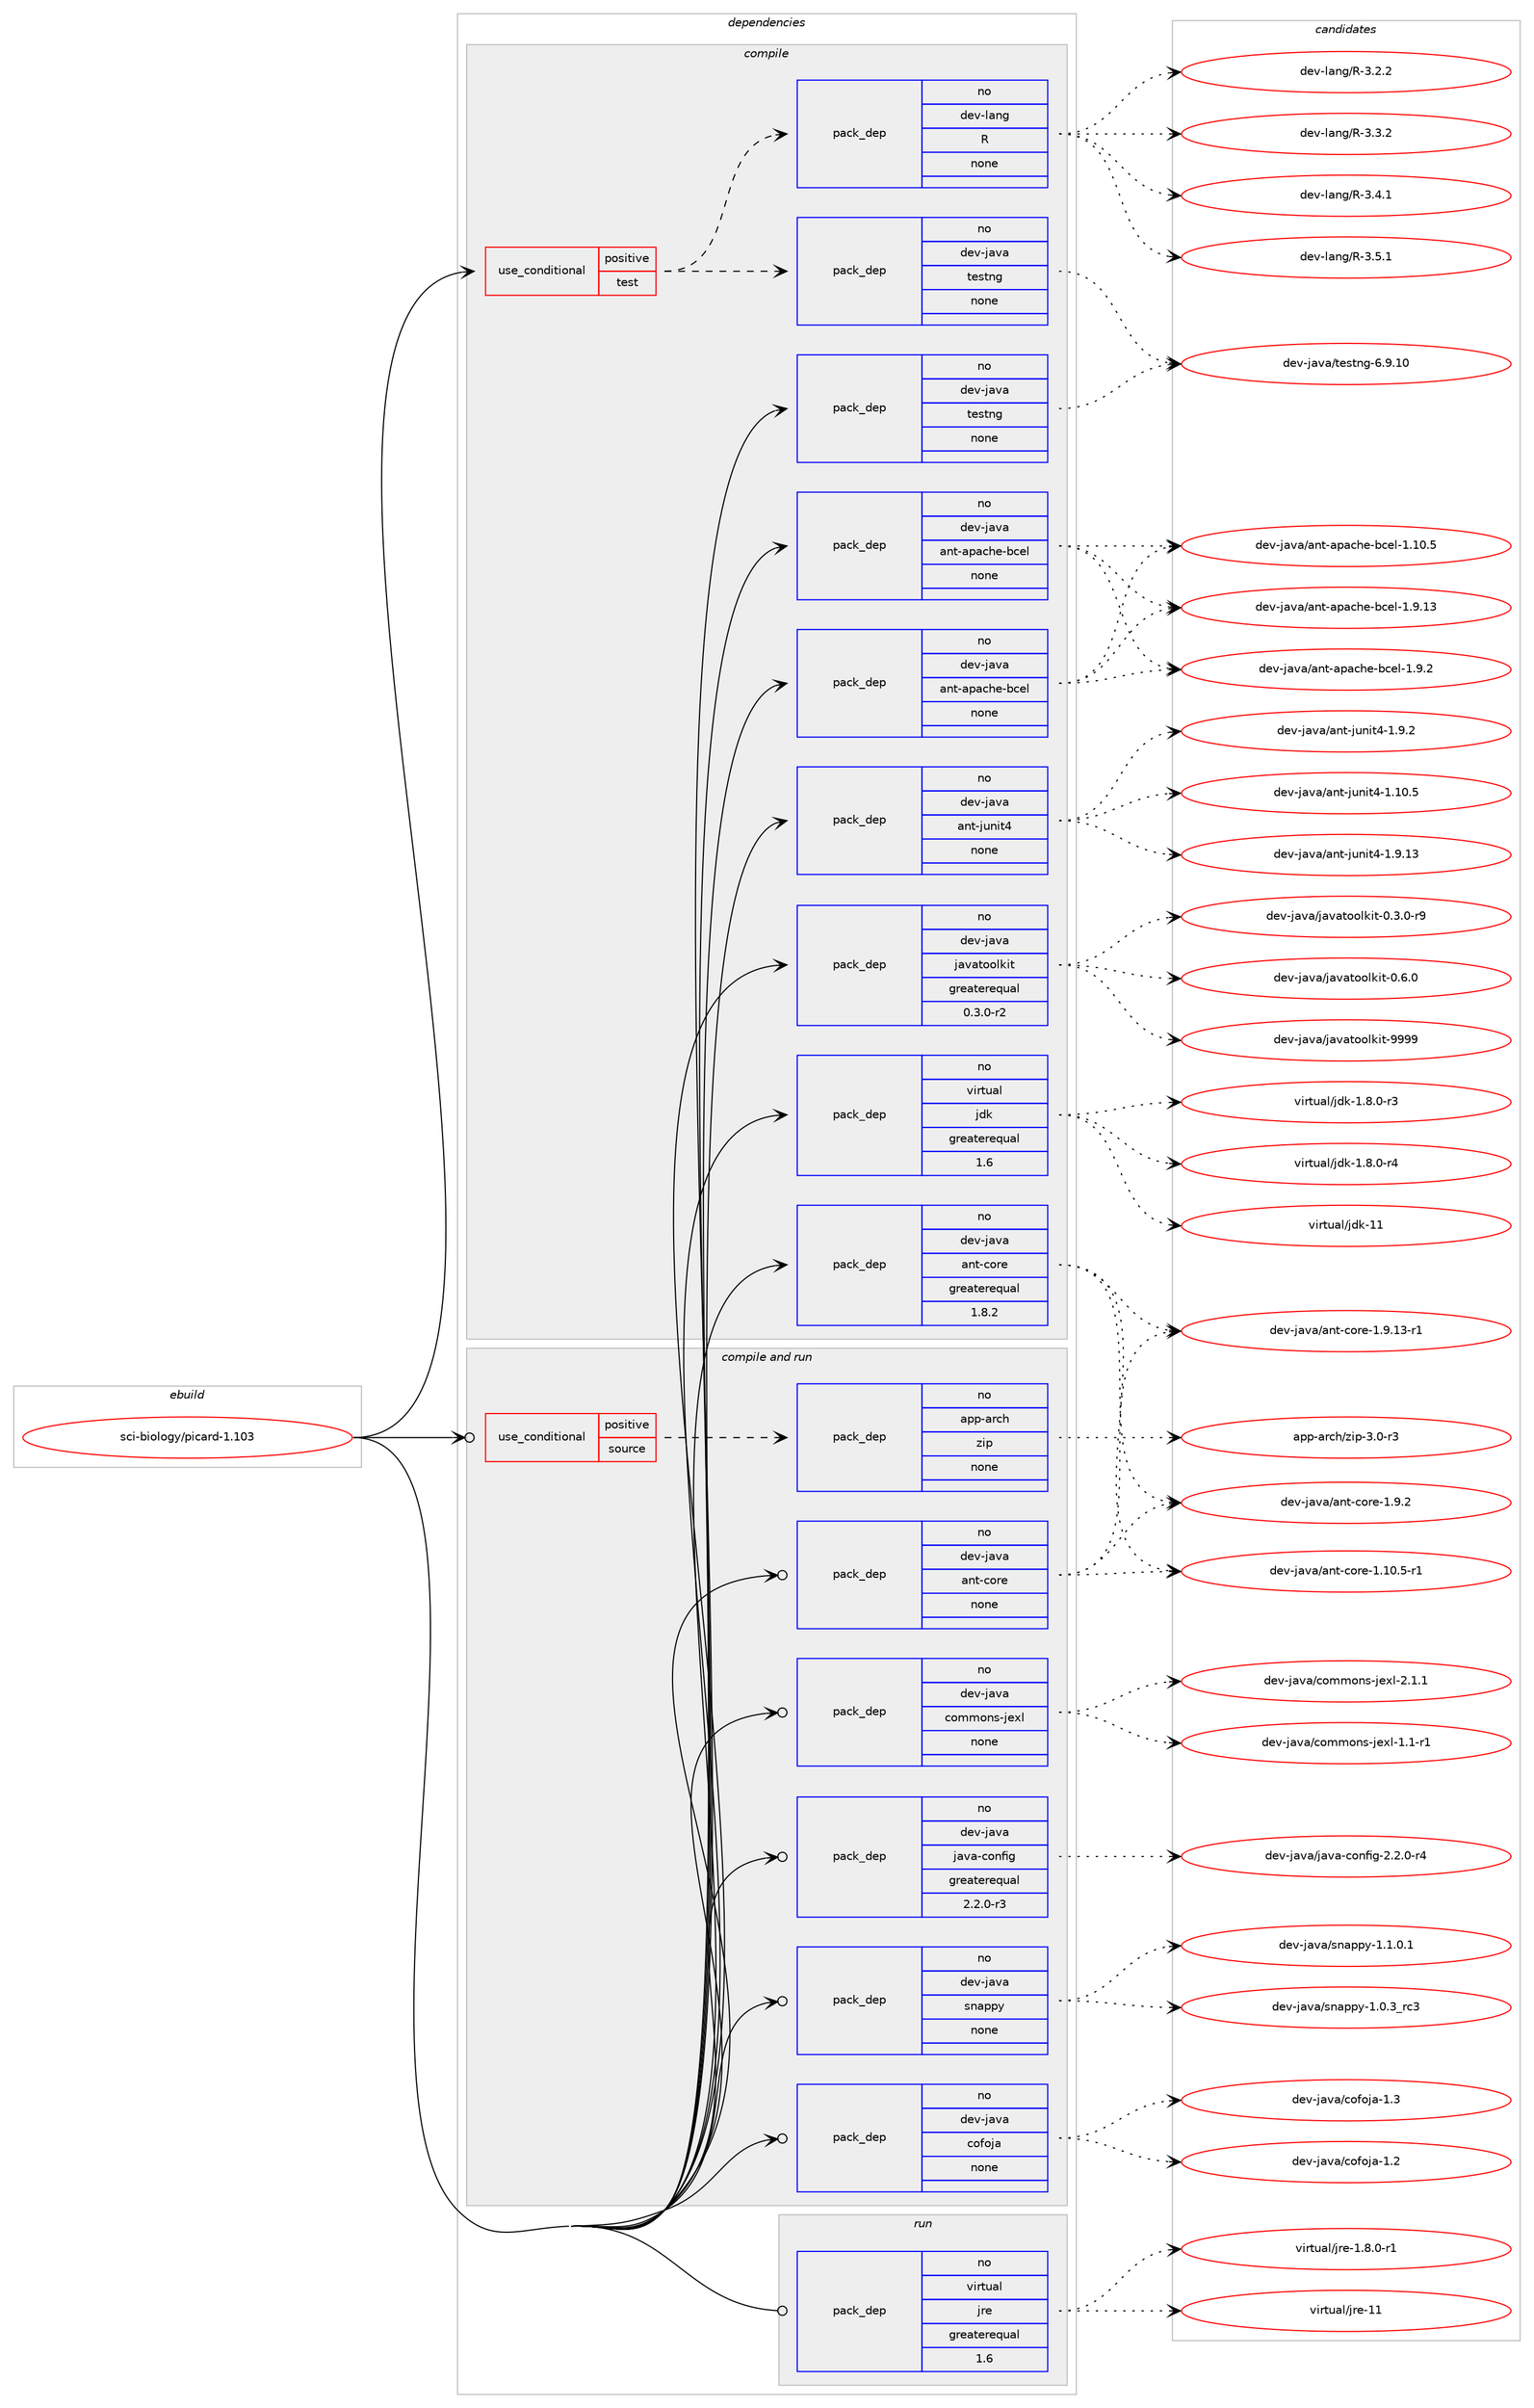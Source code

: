 digraph prolog {

# *************
# Graph options
# *************

newrank=true;
concentrate=true;
compound=true;
graph [rankdir=LR,fontname=Helvetica,fontsize=10,ranksep=1.5];#, ranksep=2.5, nodesep=0.2];
edge  [arrowhead=vee];
node  [fontname=Helvetica,fontsize=10];

# **********
# The ebuild
# **********

subgraph cluster_leftcol {
color=gray;
rank=same;
label=<<i>ebuild</i>>;
id [label="sci-biology/picard-1.103", color=red, width=4, href="../sci-biology/picard-1.103.svg"];
}

# ****************
# The dependencies
# ****************

subgraph cluster_midcol {
color=gray;
label=<<i>dependencies</i>>;
subgraph cluster_compile {
fillcolor="#eeeeee";
style=filled;
label=<<i>compile</i>>;
subgraph cond452168 {
dependency1686773 [label=<<TABLE BORDER="0" CELLBORDER="1" CELLSPACING="0" CELLPADDING="4"><TR><TD ROWSPAN="3" CELLPADDING="10">use_conditional</TD></TR><TR><TD>positive</TD></TR><TR><TD>test</TD></TR></TABLE>>, shape=none, color=red];
subgraph pack1207007 {
dependency1686774 [label=<<TABLE BORDER="0" CELLBORDER="1" CELLSPACING="0" CELLPADDING="4" WIDTH="220"><TR><TD ROWSPAN="6" CELLPADDING="30">pack_dep</TD></TR><TR><TD WIDTH="110">no</TD></TR><TR><TD>dev-java</TD></TR><TR><TD>testng</TD></TR><TR><TD>none</TD></TR><TR><TD></TD></TR></TABLE>>, shape=none, color=blue];
}
dependency1686773:e -> dependency1686774:w [weight=20,style="dashed",arrowhead="vee"];
subgraph pack1207008 {
dependency1686775 [label=<<TABLE BORDER="0" CELLBORDER="1" CELLSPACING="0" CELLPADDING="4" WIDTH="220"><TR><TD ROWSPAN="6" CELLPADDING="30">pack_dep</TD></TR><TR><TD WIDTH="110">no</TD></TR><TR><TD>dev-lang</TD></TR><TR><TD>R</TD></TR><TR><TD>none</TD></TR><TR><TD></TD></TR></TABLE>>, shape=none, color=blue];
}
dependency1686773:e -> dependency1686775:w [weight=20,style="dashed",arrowhead="vee"];
}
id:e -> dependency1686773:w [weight=20,style="solid",arrowhead="vee"];
subgraph pack1207009 {
dependency1686776 [label=<<TABLE BORDER="0" CELLBORDER="1" CELLSPACING="0" CELLPADDING="4" WIDTH="220"><TR><TD ROWSPAN="6" CELLPADDING="30">pack_dep</TD></TR><TR><TD WIDTH="110">no</TD></TR><TR><TD>dev-java</TD></TR><TR><TD>ant-apache-bcel</TD></TR><TR><TD>none</TD></TR><TR><TD></TD></TR></TABLE>>, shape=none, color=blue];
}
id:e -> dependency1686776:w [weight=20,style="solid",arrowhead="vee"];
subgraph pack1207010 {
dependency1686777 [label=<<TABLE BORDER="0" CELLBORDER="1" CELLSPACING="0" CELLPADDING="4" WIDTH="220"><TR><TD ROWSPAN="6" CELLPADDING="30">pack_dep</TD></TR><TR><TD WIDTH="110">no</TD></TR><TR><TD>dev-java</TD></TR><TR><TD>ant-apache-bcel</TD></TR><TR><TD>none</TD></TR><TR><TD></TD></TR></TABLE>>, shape=none, color=blue];
}
id:e -> dependency1686777:w [weight=20,style="solid",arrowhead="vee"];
subgraph pack1207011 {
dependency1686778 [label=<<TABLE BORDER="0" CELLBORDER="1" CELLSPACING="0" CELLPADDING="4" WIDTH="220"><TR><TD ROWSPAN="6" CELLPADDING="30">pack_dep</TD></TR><TR><TD WIDTH="110">no</TD></TR><TR><TD>dev-java</TD></TR><TR><TD>ant-core</TD></TR><TR><TD>greaterequal</TD></TR><TR><TD>1.8.2</TD></TR></TABLE>>, shape=none, color=blue];
}
id:e -> dependency1686778:w [weight=20,style="solid",arrowhead="vee"];
subgraph pack1207012 {
dependency1686779 [label=<<TABLE BORDER="0" CELLBORDER="1" CELLSPACING="0" CELLPADDING="4" WIDTH="220"><TR><TD ROWSPAN="6" CELLPADDING="30">pack_dep</TD></TR><TR><TD WIDTH="110">no</TD></TR><TR><TD>dev-java</TD></TR><TR><TD>ant-junit4</TD></TR><TR><TD>none</TD></TR><TR><TD></TD></TR></TABLE>>, shape=none, color=blue];
}
id:e -> dependency1686779:w [weight=20,style="solid",arrowhead="vee"];
subgraph pack1207013 {
dependency1686780 [label=<<TABLE BORDER="0" CELLBORDER="1" CELLSPACING="0" CELLPADDING="4" WIDTH="220"><TR><TD ROWSPAN="6" CELLPADDING="30">pack_dep</TD></TR><TR><TD WIDTH="110">no</TD></TR><TR><TD>dev-java</TD></TR><TR><TD>javatoolkit</TD></TR><TR><TD>greaterequal</TD></TR><TR><TD>0.3.0-r2</TD></TR></TABLE>>, shape=none, color=blue];
}
id:e -> dependency1686780:w [weight=20,style="solid",arrowhead="vee"];
subgraph pack1207014 {
dependency1686781 [label=<<TABLE BORDER="0" CELLBORDER="1" CELLSPACING="0" CELLPADDING="4" WIDTH="220"><TR><TD ROWSPAN="6" CELLPADDING="30">pack_dep</TD></TR><TR><TD WIDTH="110">no</TD></TR><TR><TD>dev-java</TD></TR><TR><TD>testng</TD></TR><TR><TD>none</TD></TR><TR><TD></TD></TR></TABLE>>, shape=none, color=blue];
}
id:e -> dependency1686781:w [weight=20,style="solid",arrowhead="vee"];
subgraph pack1207015 {
dependency1686782 [label=<<TABLE BORDER="0" CELLBORDER="1" CELLSPACING="0" CELLPADDING="4" WIDTH="220"><TR><TD ROWSPAN="6" CELLPADDING="30">pack_dep</TD></TR><TR><TD WIDTH="110">no</TD></TR><TR><TD>virtual</TD></TR><TR><TD>jdk</TD></TR><TR><TD>greaterequal</TD></TR><TR><TD>1.6</TD></TR></TABLE>>, shape=none, color=blue];
}
id:e -> dependency1686782:w [weight=20,style="solid",arrowhead="vee"];
}
subgraph cluster_compileandrun {
fillcolor="#eeeeee";
style=filled;
label=<<i>compile and run</i>>;
subgraph cond452169 {
dependency1686783 [label=<<TABLE BORDER="0" CELLBORDER="1" CELLSPACING="0" CELLPADDING="4"><TR><TD ROWSPAN="3" CELLPADDING="10">use_conditional</TD></TR><TR><TD>positive</TD></TR><TR><TD>source</TD></TR></TABLE>>, shape=none, color=red];
subgraph pack1207016 {
dependency1686784 [label=<<TABLE BORDER="0" CELLBORDER="1" CELLSPACING="0" CELLPADDING="4" WIDTH="220"><TR><TD ROWSPAN="6" CELLPADDING="30">pack_dep</TD></TR><TR><TD WIDTH="110">no</TD></TR><TR><TD>app-arch</TD></TR><TR><TD>zip</TD></TR><TR><TD>none</TD></TR><TR><TD></TD></TR></TABLE>>, shape=none, color=blue];
}
dependency1686783:e -> dependency1686784:w [weight=20,style="dashed",arrowhead="vee"];
}
id:e -> dependency1686783:w [weight=20,style="solid",arrowhead="odotvee"];
subgraph pack1207017 {
dependency1686785 [label=<<TABLE BORDER="0" CELLBORDER="1" CELLSPACING="0" CELLPADDING="4" WIDTH="220"><TR><TD ROWSPAN="6" CELLPADDING="30">pack_dep</TD></TR><TR><TD WIDTH="110">no</TD></TR><TR><TD>dev-java</TD></TR><TR><TD>ant-core</TD></TR><TR><TD>none</TD></TR><TR><TD></TD></TR></TABLE>>, shape=none, color=blue];
}
id:e -> dependency1686785:w [weight=20,style="solid",arrowhead="odotvee"];
subgraph pack1207018 {
dependency1686786 [label=<<TABLE BORDER="0" CELLBORDER="1" CELLSPACING="0" CELLPADDING="4" WIDTH="220"><TR><TD ROWSPAN="6" CELLPADDING="30">pack_dep</TD></TR><TR><TD WIDTH="110">no</TD></TR><TR><TD>dev-java</TD></TR><TR><TD>cofoja</TD></TR><TR><TD>none</TD></TR><TR><TD></TD></TR></TABLE>>, shape=none, color=blue];
}
id:e -> dependency1686786:w [weight=20,style="solid",arrowhead="odotvee"];
subgraph pack1207019 {
dependency1686787 [label=<<TABLE BORDER="0" CELLBORDER="1" CELLSPACING="0" CELLPADDING="4" WIDTH="220"><TR><TD ROWSPAN="6" CELLPADDING="30">pack_dep</TD></TR><TR><TD WIDTH="110">no</TD></TR><TR><TD>dev-java</TD></TR><TR><TD>commons-jexl</TD></TR><TR><TD>none</TD></TR><TR><TD></TD></TR></TABLE>>, shape=none, color=blue];
}
id:e -> dependency1686787:w [weight=20,style="solid",arrowhead="odotvee"];
subgraph pack1207020 {
dependency1686788 [label=<<TABLE BORDER="0" CELLBORDER="1" CELLSPACING="0" CELLPADDING="4" WIDTH="220"><TR><TD ROWSPAN="6" CELLPADDING="30">pack_dep</TD></TR><TR><TD WIDTH="110">no</TD></TR><TR><TD>dev-java</TD></TR><TR><TD>java-config</TD></TR><TR><TD>greaterequal</TD></TR><TR><TD>2.2.0-r3</TD></TR></TABLE>>, shape=none, color=blue];
}
id:e -> dependency1686788:w [weight=20,style="solid",arrowhead="odotvee"];
subgraph pack1207021 {
dependency1686789 [label=<<TABLE BORDER="0" CELLBORDER="1" CELLSPACING="0" CELLPADDING="4" WIDTH="220"><TR><TD ROWSPAN="6" CELLPADDING="30">pack_dep</TD></TR><TR><TD WIDTH="110">no</TD></TR><TR><TD>dev-java</TD></TR><TR><TD>snappy</TD></TR><TR><TD>none</TD></TR><TR><TD></TD></TR></TABLE>>, shape=none, color=blue];
}
id:e -> dependency1686789:w [weight=20,style="solid",arrowhead="odotvee"];
}
subgraph cluster_run {
fillcolor="#eeeeee";
style=filled;
label=<<i>run</i>>;
subgraph pack1207022 {
dependency1686790 [label=<<TABLE BORDER="0" CELLBORDER="1" CELLSPACING="0" CELLPADDING="4" WIDTH="220"><TR><TD ROWSPAN="6" CELLPADDING="30">pack_dep</TD></TR><TR><TD WIDTH="110">no</TD></TR><TR><TD>virtual</TD></TR><TR><TD>jre</TD></TR><TR><TD>greaterequal</TD></TR><TR><TD>1.6</TD></TR></TABLE>>, shape=none, color=blue];
}
id:e -> dependency1686790:w [weight=20,style="solid",arrowhead="odot"];
}
}

# **************
# The candidates
# **************

subgraph cluster_choices {
rank=same;
color=gray;
label=<<i>candidates</i>>;

subgraph choice1207007 {
color=black;
nodesep=1;
choice1001011184510697118974711610111511611010345544657464948 [label="dev-java/testng-6.9.10", color=red, width=4,href="../dev-java/testng-6.9.10.svg"];
dependency1686774:e -> choice1001011184510697118974711610111511611010345544657464948:w [style=dotted,weight="100"];
}
subgraph choice1207008 {
color=black;
nodesep=1;
choice10010111845108971101034782455146504650 [label="dev-lang/R-3.2.2", color=red, width=4,href="../dev-lang/R-3.2.2.svg"];
choice10010111845108971101034782455146514650 [label="dev-lang/R-3.3.2", color=red, width=4,href="../dev-lang/R-3.3.2.svg"];
choice10010111845108971101034782455146524649 [label="dev-lang/R-3.4.1", color=red, width=4,href="../dev-lang/R-3.4.1.svg"];
choice10010111845108971101034782455146534649 [label="dev-lang/R-3.5.1", color=red, width=4,href="../dev-lang/R-3.5.1.svg"];
dependency1686775:e -> choice10010111845108971101034782455146504650:w [style=dotted,weight="100"];
dependency1686775:e -> choice10010111845108971101034782455146514650:w [style=dotted,weight="100"];
dependency1686775:e -> choice10010111845108971101034782455146524649:w [style=dotted,weight="100"];
dependency1686775:e -> choice10010111845108971101034782455146534649:w [style=dotted,weight="100"];
}
subgraph choice1207009 {
color=black;
nodesep=1;
choice10010111845106971189747971101164597112979910410145989910110845494649484653 [label="dev-java/ant-apache-bcel-1.10.5", color=red, width=4,href="../dev-java/ant-apache-bcel-1.10.5.svg"];
choice10010111845106971189747971101164597112979910410145989910110845494657464951 [label="dev-java/ant-apache-bcel-1.9.13", color=red, width=4,href="../dev-java/ant-apache-bcel-1.9.13.svg"];
choice100101118451069711897479711011645971129799104101459899101108454946574650 [label="dev-java/ant-apache-bcel-1.9.2", color=red, width=4,href="../dev-java/ant-apache-bcel-1.9.2.svg"];
dependency1686776:e -> choice10010111845106971189747971101164597112979910410145989910110845494649484653:w [style=dotted,weight="100"];
dependency1686776:e -> choice10010111845106971189747971101164597112979910410145989910110845494657464951:w [style=dotted,weight="100"];
dependency1686776:e -> choice100101118451069711897479711011645971129799104101459899101108454946574650:w [style=dotted,weight="100"];
}
subgraph choice1207010 {
color=black;
nodesep=1;
choice10010111845106971189747971101164597112979910410145989910110845494649484653 [label="dev-java/ant-apache-bcel-1.10.5", color=red, width=4,href="../dev-java/ant-apache-bcel-1.10.5.svg"];
choice10010111845106971189747971101164597112979910410145989910110845494657464951 [label="dev-java/ant-apache-bcel-1.9.13", color=red, width=4,href="../dev-java/ant-apache-bcel-1.9.13.svg"];
choice100101118451069711897479711011645971129799104101459899101108454946574650 [label="dev-java/ant-apache-bcel-1.9.2", color=red, width=4,href="../dev-java/ant-apache-bcel-1.9.2.svg"];
dependency1686777:e -> choice10010111845106971189747971101164597112979910410145989910110845494649484653:w [style=dotted,weight="100"];
dependency1686777:e -> choice10010111845106971189747971101164597112979910410145989910110845494657464951:w [style=dotted,weight="100"];
dependency1686777:e -> choice100101118451069711897479711011645971129799104101459899101108454946574650:w [style=dotted,weight="100"];
}
subgraph choice1207011 {
color=black;
nodesep=1;
choice10010111845106971189747971101164599111114101454946494846534511449 [label="dev-java/ant-core-1.10.5-r1", color=red, width=4,href="../dev-java/ant-core-1.10.5-r1.svg"];
choice10010111845106971189747971101164599111114101454946574649514511449 [label="dev-java/ant-core-1.9.13-r1", color=red, width=4,href="../dev-java/ant-core-1.9.13-r1.svg"];
choice10010111845106971189747971101164599111114101454946574650 [label="dev-java/ant-core-1.9.2", color=red, width=4,href="../dev-java/ant-core-1.9.2.svg"];
dependency1686778:e -> choice10010111845106971189747971101164599111114101454946494846534511449:w [style=dotted,weight="100"];
dependency1686778:e -> choice10010111845106971189747971101164599111114101454946574649514511449:w [style=dotted,weight="100"];
dependency1686778:e -> choice10010111845106971189747971101164599111114101454946574650:w [style=dotted,weight="100"];
}
subgraph choice1207012 {
color=black;
nodesep=1;
choice1001011184510697118974797110116451061171101051165245494649484653 [label="dev-java/ant-junit4-1.10.5", color=red, width=4,href="../dev-java/ant-junit4-1.10.5.svg"];
choice1001011184510697118974797110116451061171101051165245494657464951 [label="dev-java/ant-junit4-1.9.13", color=red, width=4,href="../dev-java/ant-junit4-1.9.13.svg"];
choice10010111845106971189747971101164510611711010511652454946574650 [label="dev-java/ant-junit4-1.9.2", color=red, width=4,href="../dev-java/ant-junit4-1.9.2.svg"];
dependency1686779:e -> choice1001011184510697118974797110116451061171101051165245494649484653:w [style=dotted,weight="100"];
dependency1686779:e -> choice1001011184510697118974797110116451061171101051165245494657464951:w [style=dotted,weight="100"];
dependency1686779:e -> choice10010111845106971189747971101164510611711010511652454946574650:w [style=dotted,weight="100"];
}
subgraph choice1207013 {
color=black;
nodesep=1;
choice1001011184510697118974710697118971161111111081071051164548465146484511457 [label="dev-java/javatoolkit-0.3.0-r9", color=red, width=4,href="../dev-java/javatoolkit-0.3.0-r9.svg"];
choice100101118451069711897471069711897116111111108107105116454846544648 [label="dev-java/javatoolkit-0.6.0", color=red, width=4,href="../dev-java/javatoolkit-0.6.0.svg"];
choice1001011184510697118974710697118971161111111081071051164557575757 [label="dev-java/javatoolkit-9999", color=red, width=4,href="../dev-java/javatoolkit-9999.svg"];
dependency1686780:e -> choice1001011184510697118974710697118971161111111081071051164548465146484511457:w [style=dotted,weight="100"];
dependency1686780:e -> choice100101118451069711897471069711897116111111108107105116454846544648:w [style=dotted,weight="100"];
dependency1686780:e -> choice1001011184510697118974710697118971161111111081071051164557575757:w [style=dotted,weight="100"];
}
subgraph choice1207014 {
color=black;
nodesep=1;
choice1001011184510697118974711610111511611010345544657464948 [label="dev-java/testng-6.9.10", color=red, width=4,href="../dev-java/testng-6.9.10.svg"];
dependency1686781:e -> choice1001011184510697118974711610111511611010345544657464948:w [style=dotted,weight="100"];
}
subgraph choice1207015 {
color=black;
nodesep=1;
choice11810511411611797108471061001074549465646484511451 [label="virtual/jdk-1.8.0-r3", color=red, width=4,href="../virtual/jdk-1.8.0-r3.svg"];
choice11810511411611797108471061001074549465646484511452 [label="virtual/jdk-1.8.0-r4", color=red, width=4,href="../virtual/jdk-1.8.0-r4.svg"];
choice1181051141161179710847106100107454949 [label="virtual/jdk-11", color=red, width=4,href="../virtual/jdk-11.svg"];
dependency1686782:e -> choice11810511411611797108471061001074549465646484511451:w [style=dotted,weight="100"];
dependency1686782:e -> choice11810511411611797108471061001074549465646484511452:w [style=dotted,weight="100"];
dependency1686782:e -> choice1181051141161179710847106100107454949:w [style=dotted,weight="100"];
}
subgraph choice1207016 {
color=black;
nodesep=1;
choice9711211245971149910447122105112455146484511451 [label="app-arch/zip-3.0-r3", color=red, width=4,href="../app-arch/zip-3.0-r3.svg"];
dependency1686784:e -> choice9711211245971149910447122105112455146484511451:w [style=dotted,weight="100"];
}
subgraph choice1207017 {
color=black;
nodesep=1;
choice10010111845106971189747971101164599111114101454946494846534511449 [label="dev-java/ant-core-1.10.5-r1", color=red, width=4,href="../dev-java/ant-core-1.10.5-r1.svg"];
choice10010111845106971189747971101164599111114101454946574649514511449 [label="dev-java/ant-core-1.9.13-r1", color=red, width=4,href="../dev-java/ant-core-1.9.13-r1.svg"];
choice10010111845106971189747971101164599111114101454946574650 [label="dev-java/ant-core-1.9.2", color=red, width=4,href="../dev-java/ant-core-1.9.2.svg"];
dependency1686785:e -> choice10010111845106971189747971101164599111114101454946494846534511449:w [style=dotted,weight="100"];
dependency1686785:e -> choice10010111845106971189747971101164599111114101454946574649514511449:w [style=dotted,weight="100"];
dependency1686785:e -> choice10010111845106971189747971101164599111114101454946574650:w [style=dotted,weight="100"];
}
subgraph choice1207018 {
color=black;
nodesep=1;
choice10010111845106971189747991111021111069745494650 [label="dev-java/cofoja-1.2", color=red, width=4,href="../dev-java/cofoja-1.2.svg"];
choice10010111845106971189747991111021111069745494651 [label="dev-java/cofoja-1.3", color=red, width=4,href="../dev-java/cofoja-1.3.svg"];
dependency1686786:e -> choice10010111845106971189747991111021111069745494650:w [style=dotted,weight="100"];
dependency1686786:e -> choice10010111845106971189747991111021111069745494651:w [style=dotted,weight="100"];
}
subgraph choice1207019 {
color=black;
nodesep=1;
choice100101118451069711897479911110910911111011545106101120108454946494511449 [label="dev-java/commons-jexl-1.1-r1", color=red, width=4,href="../dev-java/commons-jexl-1.1-r1.svg"];
choice100101118451069711897479911110910911111011545106101120108455046494649 [label="dev-java/commons-jexl-2.1.1", color=red, width=4,href="../dev-java/commons-jexl-2.1.1.svg"];
dependency1686787:e -> choice100101118451069711897479911110910911111011545106101120108454946494511449:w [style=dotted,weight="100"];
dependency1686787:e -> choice100101118451069711897479911110910911111011545106101120108455046494649:w [style=dotted,weight="100"];
}
subgraph choice1207020 {
color=black;
nodesep=1;
choice10010111845106971189747106971189745991111101021051034550465046484511452 [label="dev-java/java-config-2.2.0-r4", color=red, width=4,href="../dev-java/java-config-2.2.0-r4.svg"];
dependency1686788:e -> choice10010111845106971189747106971189745991111101021051034550465046484511452:w [style=dotted,weight="100"];
}
subgraph choice1207021 {
color=black;
nodesep=1;
choice1001011184510697118974711511097112112121454946484651951149951 [label="dev-java/snappy-1.0.3_rc3", color=red, width=4,href="../dev-java/snappy-1.0.3_rc3.svg"];
choice10010111845106971189747115110971121121214549464946484649 [label="dev-java/snappy-1.1.0.1", color=red, width=4,href="../dev-java/snappy-1.1.0.1.svg"];
dependency1686789:e -> choice1001011184510697118974711511097112112121454946484651951149951:w [style=dotted,weight="100"];
dependency1686789:e -> choice10010111845106971189747115110971121121214549464946484649:w [style=dotted,weight="100"];
}
subgraph choice1207022 {
color=black;
nodesep=1;
choice11810511411611797108471061141014549465646484511449 [label="virtual/jre-1.8.0-r1", color=red, width=4,href="../virtual/jre-1.8.0-r1.svg"];
choice1181051141161179710847106114101454949 [label="virtual/jre-11", color=red, width=4,href="../virtual/jre-11.svg"];
dependency1686790:e -> choice11810511411611797108471061141014549465646484511449:w [style=dotted,weight="100"];
dependency1686790:e -> choice1181051141161179710847106114101454949:w [style=dotted,weight="100"];
}
}

}
